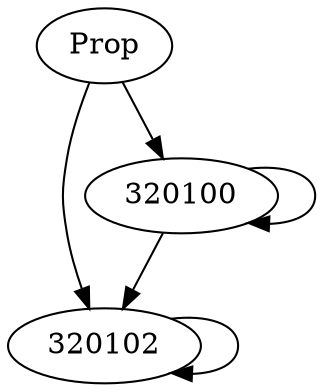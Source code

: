 // Induction Graph of ./tests/6s406rb067
digraph{
  Prop -> 320102
  Prop -> 320100
  320102 -> 320102
  320100 -> 320102
  320100 -> 320100
}